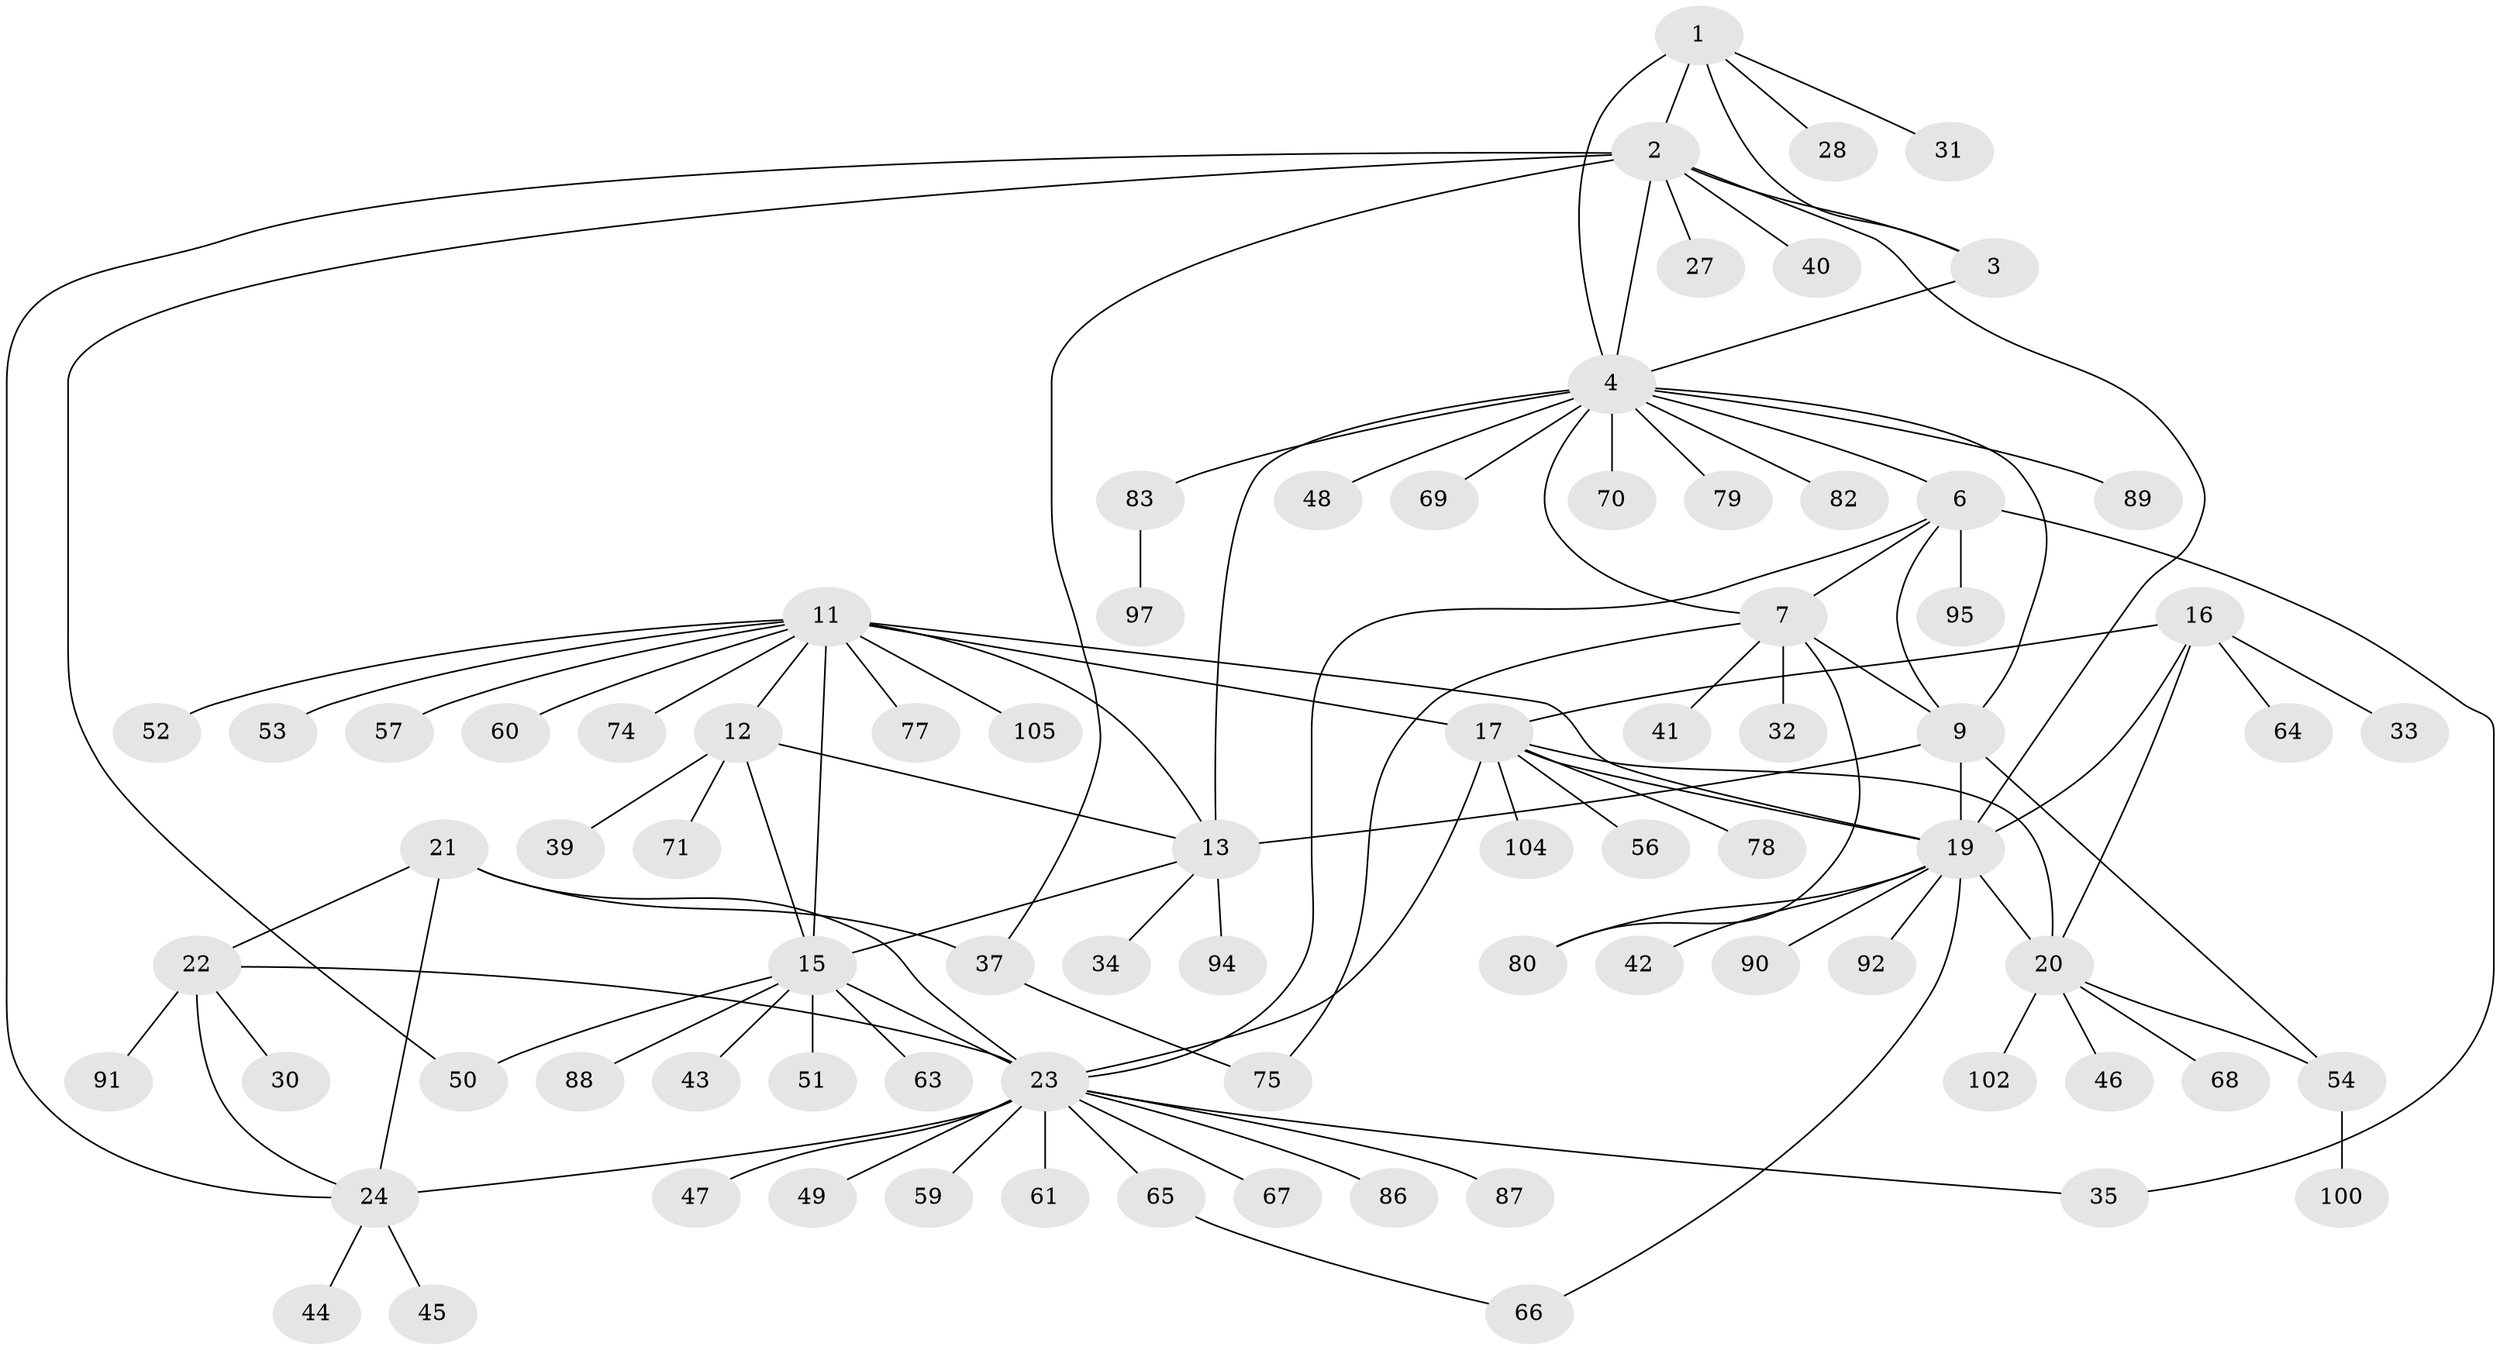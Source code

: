 // original degree distribution, {7: 0.047619047619047616, 8: 0.0380952380952381, 4: 0.01904761904761905, 9: 0.05714285714285714, 6: 0.02857142857142857, 11: 0.01904761904761905, 5: 0.01904761904761905, 15: 0.009523809523809525, 2: 0.13333333333333333, 1: 0.5904761904761905, 3: 0.0380952380952381}
// Generated by graph-tools (version 1.1) at 2025/11/02/27/25 16:11:32]
// undirected, 80 vertices, 108 edges
graph export_dot {
graph [start="1"]
  node [color=gray90,style=filled];
  1 [super="+36"];
  2 [super="+5"];
  3;
  4 [super="+8"];
  6 [super="+76"];
  7 [super="+99"];
  9 [super="+10"];
  11 [super="+14"];
  12 [super="+26"];
  13 [super="+29"];
  15 [super="+98"];
  16 [super="+55"];
  17 [super="+18"];
  19 [super="+38"];
  20 [super="+84"];
  21;
  22 [super="+62"];
  23 [super="+25"];
  24 [super="+93"];
  27;
  28;
  30;
  31 [super="+58"];
  32;
  33;
  34 [super="+85"];
  35;
  37 [super="+72"];
  39;
  40;
  41;
  42;
  43;
  44;
  45;
  46;
  47;
  48;
  49;
  50;
  51;
  52;
  53;
  54;
  56;
  57;
  59;
  60;
  61;
  63;
  64;
  65;
  66 [super="+81"];
  67;
  68 [super="+73"];
  69;
  70;
  71;
  74;
  75 [super="+96"];
  77;
  78;
  79;
  80 [super="+103"];
  82;
  83;
  86;
  87;
  88 [super="+101"];
  89;
  90;
  91;
  92;
  94;
  95;
  97;
  100;
  102;
  104;
  105;
  1 -- 2 [weight=2];
  1 -- 3;
  1 -- 4;
  1 -- 28;
  1 -- 31;
  2 -- 3 [weight=2];
  2 -- 4 [weight=2];
  2 -- 24;
  2 -- 27;
  2 -- 50;
  2 -- 19;
  2 -- 40;
  2 -- 37;
  3 -- 4;
  4 -- 13;
  4 -- 79;
  4 -- 82;
  4 -- 89;
  4 -- 69;
  4 -- 6;
  4 -- 7;
  4 -- 70;
  4 -- 9 [weight=2];
  4 -- 48;
  4 -- 83;
  6 -- 7;
  6 -- 9 [weight=2];
  6 -- 23;
  6 -- 35;
  6 -- 95;
  7 -- 9 [weight=2];
  7 -- 32;
  7 -- 41;
  7 -- 75;
  7 -- 80;
  9 -- 19;
  9 -- 54;
  9 -- 13;
  11 -- 12 [weight=2];
  11 -- 13 [weight=2];
  11 -- 15 [weight=2];
  11 -- 52;
  11 -- 60;
  11 -- 74;
  11 -- 77;
  11 -- 105;
  11 -- 53;
  11 -- 57;
  11 -- 19;
  11 -- 17;
  12 -- 13;
  12 -- 15;
  12 -- 39;
  12 -- 71;
  13 -- 15;
  13 -- 34;
  13 -- 94;
  15 -- 23;
  15 -- 43;
  15 -- 50;
  15 -- 51;
  15 -- 63;
  15 -- 88;
  16 -- 17 [weight=2];
  16 -- 19;
  16 -- 20;
  16 -- 33;
  16 -- 64;
  17 -- 19 [weight=2];
  17 -- 20 [weight=2];
  17 -- 23;
  17 -- 56;
  17 -- 78;
  17 -- 104;
  19 -- 20;
  19 -- 42;
  19 -- 90;
  19 -- 92;
  19 -- 66;
  19 -- 80;
  20 -- 46;
  20 -- 54;
  20 -- 68;
  20 -- 102;
  21 -- 22;
  21 -- 23 [weight=2];
  21 -- 24;
  21 -- 37;
  22 -- 23 [weight=2];
  22 -- 24;
  22 -- 30;
  22 -- 91;
  23 -- 24 [weight=2];
  23 -- 35;
  23 -- 47;
  23 -- 49;
  23 -- 61;
  23 -- 65;
  23 -- 67;
  23 -- 86;
  23 -- 87;
  23 -- 59;
  24 -- 44;
  24 -- 45;
  37 -- 75;
  54 -- 100;
  65 -- 66;
  83 -- 97;
}
